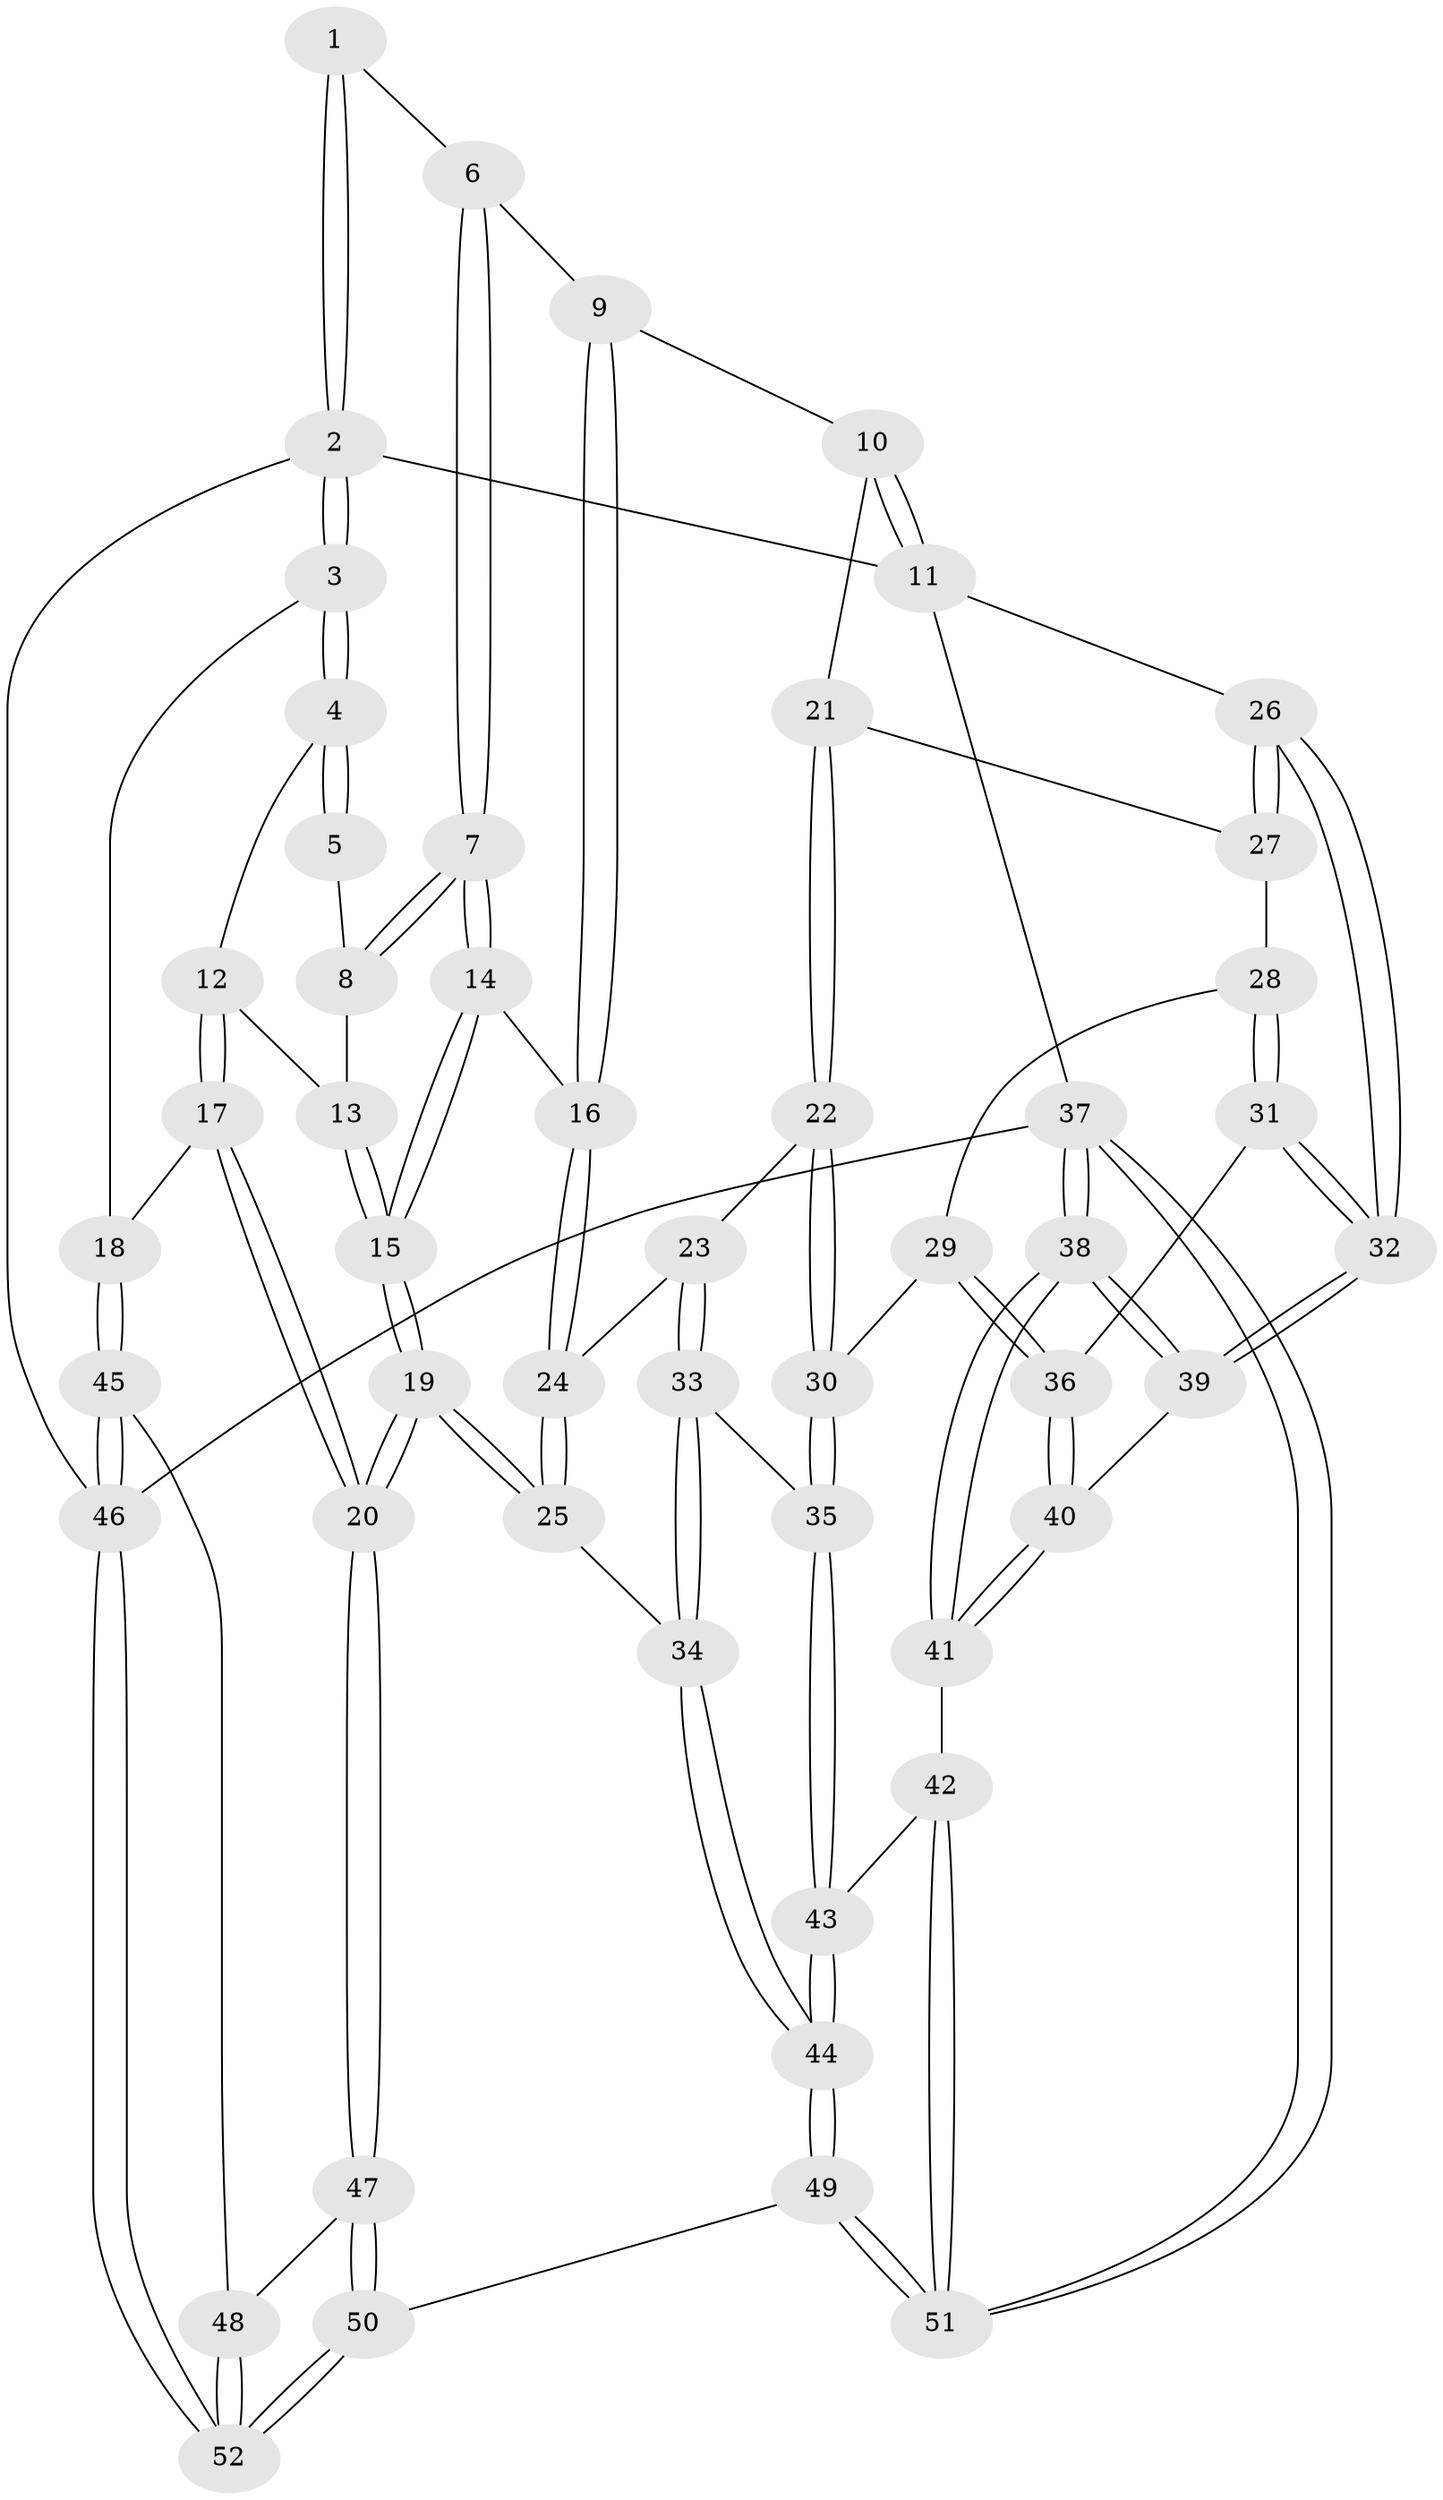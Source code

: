// Generated by graph-tools (version 1.1) at 2025/16/03/09/25 04:16:56]
// undirected, 52 vertices, 127 edges
graph export_dot {
graph [start="1"]
  node [color=gray90,style=filled];
  1 [pos="+0.36847620574817+0"];
  2 [pos="+0+0"];
  3 [pos="+0+0.04198531856159987"];
  4 [pos="+0+0.11668680558620524"];
  5 [pos="+0.2769235225652559+0"];
  6 [pos="+0.5779724386150256+0"];
  7 [pos="+0.3973514139986651+0.2548615096419492"];
  8 [pos="+0.23437310829211982+0.13993424056463036"];
  9 [pos="+0.7375089910542366+0"];
  10 [pos="+0.935560312856385+0"];
  11 [pos="+1+0"];
  12 [pos="+0.09916179493121148+0.21567211486803417"];
  13 [pos="+0.2167179645065696+0.15862559161740172"];
  14 [pos="+0.4045893993851073+0.292791617591007"];
  15 [pos="+0.2947112025244771+0.40975167630742343"];
  16 [pos="+0.5446794553041402+0.3285664604351274"];
  17 [pos="+0.13851114942613185+0.5589466657401095"];
  18 [pos="+0+0.565666884507301"];
  19 [pos="+0.20908093975289396+0.5810478048401875"];
  20 [pos="+0.20389078327273474+0.5821142183497554"];
  21 [pos="+0.8194547891708085+0.31391519797902556"];
  22 [pos="+0.7321788309750905+0.39839043678892483"];
  23 [pos="+0.6339921781546853+0.4158723089149651"];
  24 [pos="+0.5777721984231072+0.3903408431558194"];
  25 [pos="+0.3330248922378268+0.6141070356816456"];
  26 [pos="+1+0.4078030697801234"];
  27 [pos="+0.869042057341917+0.37492700008712493"];
  28 [pos="+0.8721295563943035+0.38038380580659087"];
  29 [pos="+0.8554449180455201+0.5692339450970066"];
  30 [pos="+0.7990268216473382+0.5763534665553978"];
  31 [pos="+1+0.5550399020694146"];
  32 [pos="+1+0.5675505718642366"];
  33 [pos="+0.6242903393643097+0.5950670810232215"];
  34 [pos="+0.40004709119349363+0.6594632436263972"];
  35 [pos="+0.7315703717603856+0.6554990892701601"];
  36 [pos="+0.9452223766804605+0.5808839127346088"];
  37 [pos="+1+1"];
  38 [pos="+1+0.7100894458655552"];
  39 [pos="+1+0.5970433860983821"];
  40 [pos="+0.8757904252627893+0.759141799392045"];
  41 [pos="+0.8520107886581627+0.7914776648996825"];
  42 [pos="+0.8303673637906288+0.811040009247686"];
  43 [pos="+0.7424271118652837+0.7426712159137318"];
  44 [pos="+0.5124263288051809+0.8570004404957109"];
  45 [pos="+0+1"];
  46 [pos="+0+1"];
  47 [pos="+0.1867295333213009+0.7240488606447639"];
  48 [pos="+0.1024497351955542+0.8950979784763123"];
  49 [pos="+0.49274812200100754+1"];
  50 [pos="+0.42572996550365044+1"];
  51 [pos="+0.976549863885703+1"];
  52 [pos="+0.29859856205778185+1"];
  1 -- 2;
  1 -- 2;
  1 -- 6;
  2 -- 3;
  2 -- 3;
  2 -- 11;
  2 -- 46;
  3 -- 4;
  3 -- 4;
  3 -- 18;
  4 -- 5;
  4 -- 5;
  4 -- 12;
  5 -- 8;
  6 -- 7;
  6 -- 7;
  6 -- 9;
  7 -- 8;
  7 -- 8;
  7 -- 14;
  7 -- 14;
  8 -- 13;
  9 -- 10;
  9 -- 16;
  9 -- 16;
  10 -- 11;
  10 -- 11;
  10 -- 21;
  11 -- 26;
  11 -- 37;
  12 -- 13;
  12 -- 17;
  12 -- 17;
  13 -- 15;
  13 -- 15;
  14 -- 15;
  14 -- 15;
  14 -- 16;
  15 -- 19;
  15 -- 19;
  16 -- 24;
  16 -- 24;
  17 -- 18;
  17 -- 20;
  17 -- 20;
  18 -- 45;
  18 -- 45;
  19 -- 20;
  19 -- 20;
  19 -- 25;
  19 -- 25;
  20 -- 47;
  20 -- 47;
  21 -- 22;
  21 -- 22;
  21 -- 27;
  22 -- 23;
  22 -- 30;
  22 -- 30;
  23 -- 24;
  23 -- 33;
  23 -- 33;
  24 -- 25;
  24 -- 25;
  25 -- 34;
  26 -- 27;
  26 -- 27;
  26 -- 32;
  26 -- 32;
  27 -- 28;
  28 -- 29;
  28 -- 31;
  28 -- 31;
  29 -- 30;
  29 -- 36;
  29 -- 36;
  30 -- 35;
  30 -- 35;
  31 -- 32;
  31 -- 32;
  31 -- 36;
  32 -- 39;
  32 -- 39;
  33 -- 34;
  33 -- 34;
  33 -- 35;
  34 -- 44;
  34 -- 44;
  35 -- 43;
  35 -- 43;
  36 -- 40;
  36 -- 40;
  37 -- 38;
  37 -- 38;
  37 -- 51;
  37 -- 51;
  37 -- 46;
  38 -- 39;
  38 -- 39;
  38 -- 41;
  38 -- 41;
  39 -- 40;
  40 -- 41;
  40 -- 41;
  41 -- 42;
  42 -- 43;
  42 -- 51;
  42 -- 51;
  43 -- 44;
  43 -- 44;
  44 -- 49;
  44 -- 49;
  45 -- 46;
  45 -- 46;
  45 -- 48;
  46 -- 52;
  46 -- 52;
  47 -- 48;
  47 -- 50;
  47 -- 50;
  48 -- 52;
  48 -- 52;
  49 -- 50;
  49 -- 51;
  49 -- 51;
  50 -- 52;
  50 -- 52;
}
